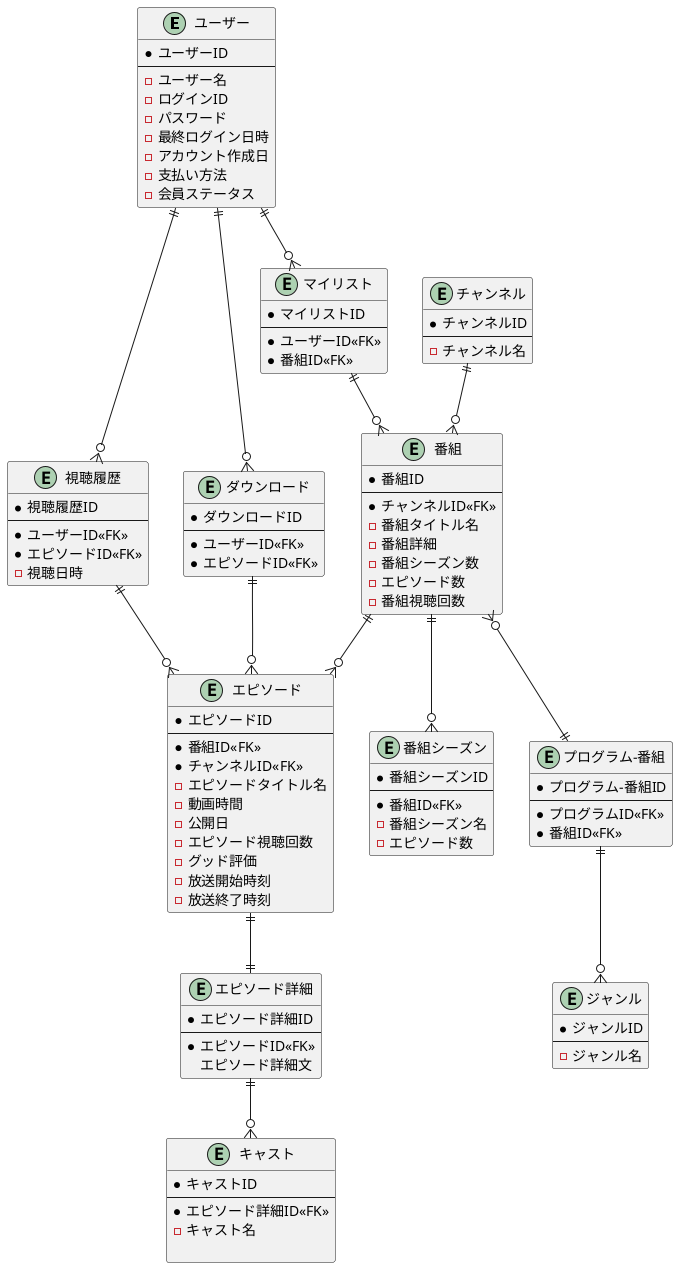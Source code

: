 @startuml

entity "ユーザー" {
  *ユーザーID
  ---
  -ユーザー名
  -ログインID
  -パスワード
  -最終ログイン日時
  -アカウント作成日
  -支払い方法
  -会員ステータス
}

entity "視聴履歴" {
  *視聴履歴ID
  ---
  *ユーザーID<<FK>>
  *エピソードID<<FK>>
  -視聴日時
}

entity "ダウンロード" {
  *ダウンロードID
  ---
  *ユーザーID<<FK>>
  *エピソードID<<FK>>
}

entity "マイリスト" {
  *マイリストID
  ---
  *ユーザーID<<FK>>
  *番組ID<<FK>>
}

entity "チャンネル"{
  *チャンネルID
  ---
  -チャンネル名
}

entity "番組"{
  *番組ID
  ---
  *チャンネルID<<FK>>
  -番組タイトル名
  -番組詳細
  -番組シーズン数
  -エピソード数
  -番組視聴回数
}

entity "番組シーズン"{
  *番組シーズンID
  ---
  *番組ID<<FK>>
  -番組シーズン名
  -エピソード数
}

entity "プログラム-番組"{
  *プログラム-番組ID
  ---
  *プログラムID<<FK>>
  *番組ID<<FK>>
}

entity "ジャンル"{
  *ジャンルID
  ---
  -ジャンル名
}

entity "エピソード"{
  *エピソードID
  ---
  *番組ID<<FK>>
  *チャンネルID<<FK>>
  -エピソードタイトル名
  -動画時間
  -公開日
  -エピソード視聴回数
  -グッド評価
  -放送開始時刻
  -放送終了時刻
}

entity "エピソード詳細"{
  *エピソード詳細ID
  ---
  *エピソードID<<FK>>
  エピソード詳細文
}

entity "キャスト"{
  *キャストID
  ---
  *エピソード詳細ID<<FK>>
  -キャスト名

}

"ユーザー" ||--o{ "視聴履歴"
"ユーザー" ||--o{ "ダウンロード"
"ユーザー" ||--o{ "マイリスト"
"チャンネル" ||--o{ "番組"
"番組" ||--o{ "エピソード"
"番組" }o--||"プログラム-番組"
"プログラム-番組" ||--o{ "ジャンル"
"番組" ||--o{ "番組シーズン"
"エピソード" ||--|| "エピソード詳細"
"エピソード詳細" ||--o{ "キャスト"
"視聴履歴" ||--o{ "エピソード"
"ダウンロード" ||--o{ "エピソード"
"マイリスト" ||--o{ "番組"

@enduml

episodesテーブルにprogram_idというカラムを追加し、そのカラムに外部キー制約を設ける